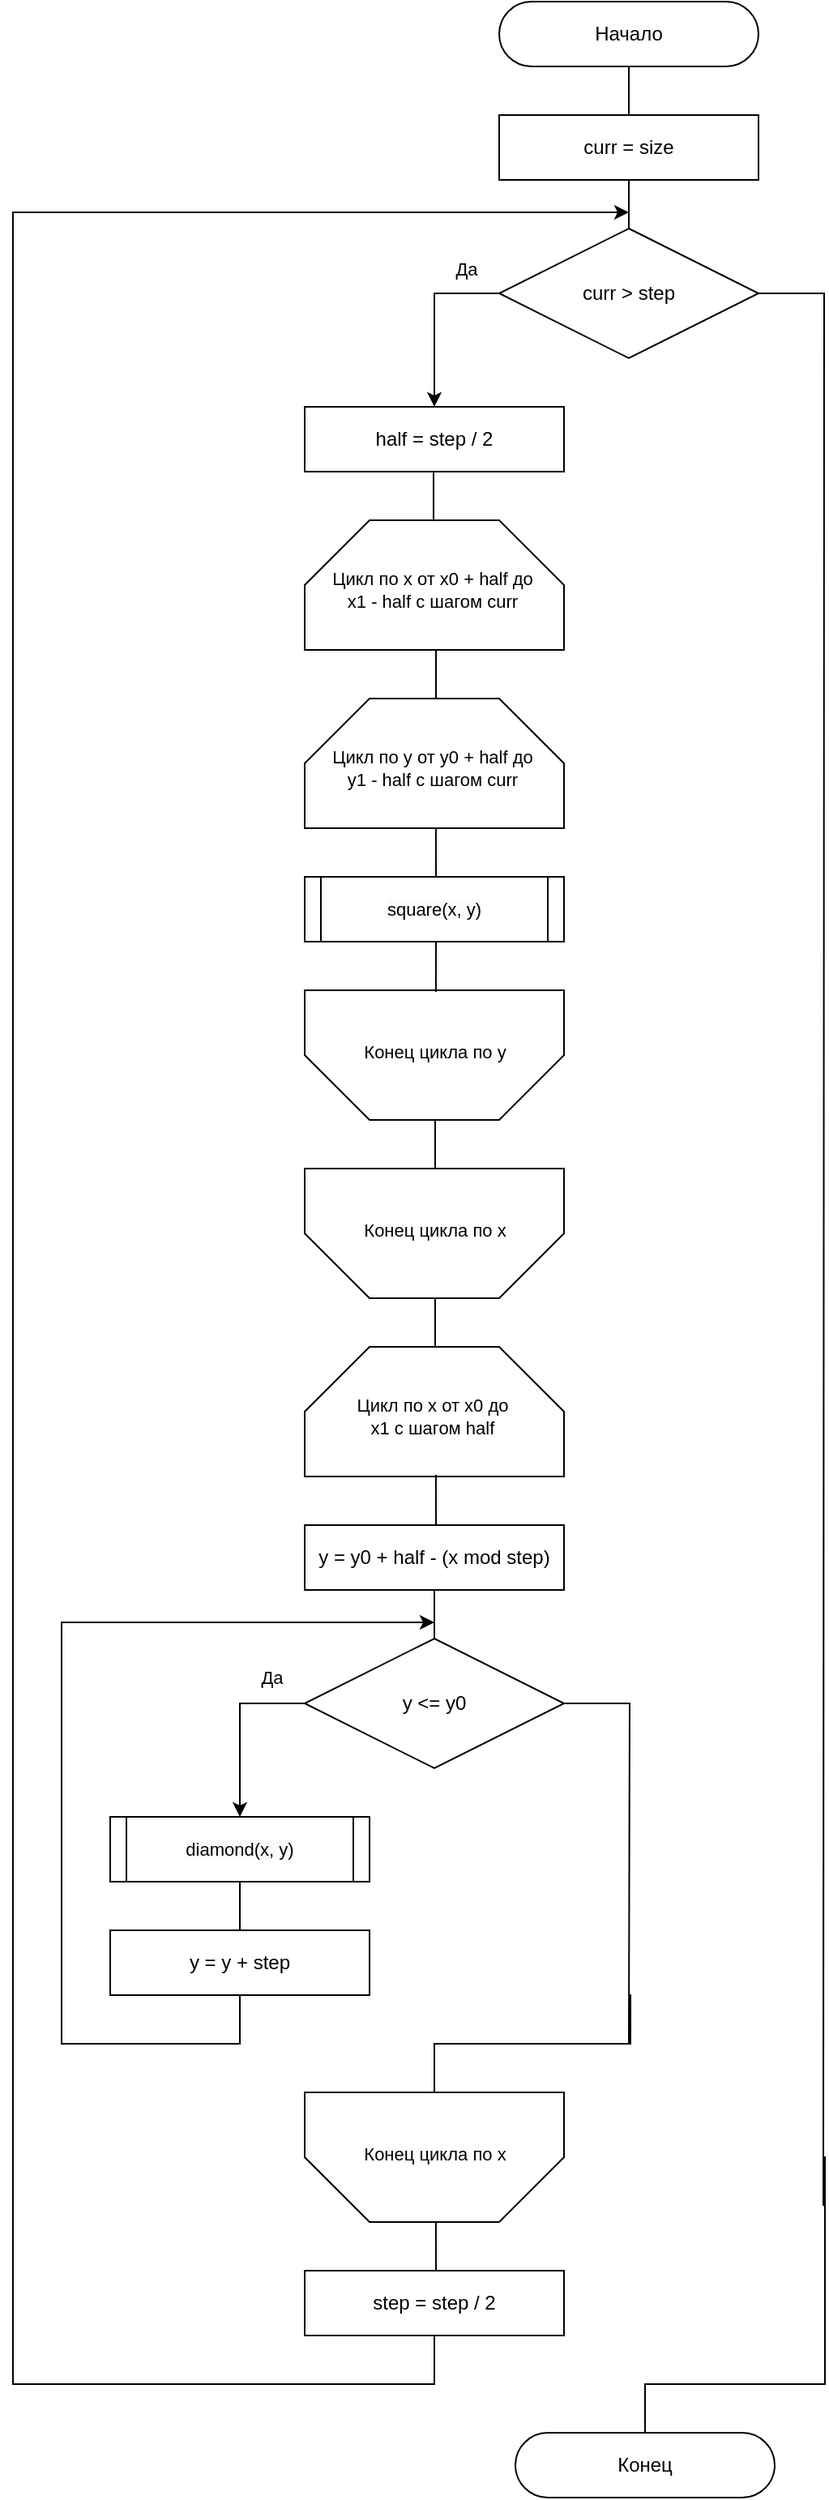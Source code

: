 <mxfile version="24.7.17">
  <diagram name="Page-1" id="9HjjmMsiKM4-cmNMrhcg">
    <mxGraphModel dx="1434" dy="838" grid="1" gridSize="10" guides="1" tooltips="1" connect="1" arrows="1" fold="1" page="1" pageScale="1" pageWidth="827" pageHeight="1169" math="0" shadow="0">
      <root>
        <mxCell id="0" />
        <mxCell id="1" parent="0" />
        <mxCell id="plSn52EabpdihZawdk0K-70" style="edgeStyle=orthogonalEdgeStyle;rounded=0;orthogonalLoop=1;jettySize=auto;html=1;exitX=0.5;exitY=1;exitDx=0;exitDy=0;entryX=0.5;entryY=0;entryDx=0;entryDy=0;endArrow=none;endFill=0;" edge="1" parent="1" source="T0bCQ4MfTpCTtOg3O5xz-1" target="plSn52EabpdihZawdk0K-1">
          <mxGeometry relative="1" as="geometry" />
        </mxCell>
        <mxCell id="T0bCQ4MfTpCTtOg3O5xz-1" value="Начало" style="rounded=1;whiteSpace=wrap;html=1;arcSize=50;" parent="1" vertex="1">
          <mxGeometry x="440" y="10" width="160" height="40" as="geometry" />
        </mxCell>
        <mxCell id="plSn52EabpdihZawdk0K-71" style="edgeStyle=orthogonalEdgeStyle;shape=connector;rounded=0;orthogonalLoop=1;jettySize=auto;html=1;exitX=0.5;exitY=1;exitDx=0;exitDy=0;entryX=0.5;entryY=0;entryDx=0;entryDy=0;strokeColor=default;align=center;verticalAlign=middle;fontFamily=Helvetica;fontSize=11;fontColor=default;labelBackgroundColor=default;endArrow=none;endFill=0;" edge="1" parent="1" source="plSn52EabpdihZawdk0K-1" target="plSn52EabpdihZawdk0K-2">
          <mxGeometry relative="1" as="geometry" />
        </mxCell>
        <mxCell id="plSn52EabpdihZawdk0K-1" value="curr = size" style="rounded=0;whiteSpace=wrap;html=1;" vertex="1" parent="1">
          <mxGeometry x="440" y="80" width="160" height="40" as="geometry" />
        </mxCell>
        <mxCell id="plSn52EabpdihZawdk0K-90" style="edgeStyle=orthogonalEdgeStyle;shape=connector;rounded=0;orthogonalLoop=1;jettySize=auto;html=1;exitX=0;exitY=0.5;exitDx=0;exitDy=0;entryX=0.5;entryY=0;entryDx=0;entryDy=0;strokeColor=default;align=center;verticalAlign=middle;fontFamily=Helvetica;fontSize=11;fontColor=default;labelBackgroundColor=default;endArrow=classic;" edge="1" parent="1" source="plSn52EabpdihZawdk0K-2" target="plSn52EabpdihZawdk0K-80">
          <mxGeometry relative="1" as="geometry" />
        </mxCell>
        <mxCell id="plSn52EabpdihZawdk0K-104" style="edgeStyle=orthogonalEdgeStyle;shape=connector;rounded=0;orthogonalLoop=1;jettySize=auto;html=1;exitX=1;exitY=0.5;exitDx=0;exitDy=0;strokeColor=default;align=center;verticalAlign=middle;fontFamily=Helvetica;fontSize=11;fontColor=default;labelBackgroundColor=default;endArrow=none;endFill=0;" edge="1" parent="1" source="plSn52EabpdihZawdk0K-2">
          <mxGeometry relative="1" as="geometry">
            <mxPoint x="640" y="1370" as="targetPoint" />
          </mxGeometry>
        </mxCell>
        <mxCell id="plSn52EabpdihZawdk0K-2" value="curr &amp;gt; step" style="rhombus;whiteSpace=wrap;html=1;" vertex="1" parent="1">
          <mxGeometry x="440" y="150" width="160" height="80" as="geometry" />
        </mxCell>
        <mxCell id="plSn52EabpdihZawdk0K-65" value="&lt;div style=&quot;font-size: 11px;&quot;&gt;Цикл по x от x0 + half до&amp;nbsp;&lt;/div&gt;&lt;div style=&quot;font-size: 11px;&quot;&gt;x1 - half с шагом curr&amp;nbsp;&lt;/div&gt;" style="verticalLabelPosition=middle;verticalAlign=middle;html=1;shape=mxgraph.basic.polygon;polyCoords=[[0.25,0],[0.75,0],[1,0.25],[1,0.5],[0.69,0.5],[0.25,0.5],[0,0.5],[0,0.25]];polyline=0;labelBackgroundColor=none;labelPosition=center;align=center;spacingTop=-75;spacing=2;fontSize=11;" vertex="1" parent="1">
          <mxGeometry x="320" y="330" width="160" height="160" as="geometry" />
        </mxCell>
        <mxCell id="plSn52EabpdihZawdk0K-68" value="Да" style="text;html=1;align=center;verticalAlign=middle;whiteSpace=wrap;rounded=0;fontFamily=Helvetica;fontSize=11;fontColor=default;labelBackgroundColor=none;" vertex="1" parent="1">
          <mxGeometry x="390" y="160" width="60" height="30" as="geometry" />
        </mxCell>
        <mxCell id="plSn52EabpdihZawdk0K-69" value="&lt;div style=&quot;font-size: 11px;&quot;&gt;Цикл по y от y0 + half до&amp;nbsp;&lt;/div&gt;&lt;div style=&quot;font-size: 11px;&quot;&gt;y1 - half с шагом curr&amp;nbsp;&lt;/div&gt;" style="verticalLabelPosition=middle;verticalAlign=middle;html=1;shape=mxgraph.basic.polygon;polyCoords=[[0.25,0],[0.75,0],[1,0.25],[1,0.5],[0.69,0.5],[0.25,0.5],[0,0.5],[0,0.25]];polyline=0;labelBackgroundColor=none;labelPosition=center;align=center;spacingTop=-75;spacing=2;fontSize=11;" vertex="1" parent="1">
          <mxGeometry x="320" y="440" width="160" height="160" as="geometry" />
        </mxCell>
        <mxCell id="plSn52EabpdihZawdk0K-72" style="edgeStyle=orthogonalEdgeStyle;rounded=0;orthogonalLoop=1;jettySize=auto;html=1;endArrow=none;endFill=0;" edge="1" parent="1">
          <mxGeometry relative="1" as="geometry">
            <mxPoint x="401" y="410" as="sourcePoint" />
            <mxPoint x="401" y="440" as="targetPoint" />
          </mxGeometry>
        </mxCell>
        <mxCell id="plSn52EabpdihZawdk0K-73" value="&lt;div&gt;&lt;span style=&quot;background-color: rgb(251, 251, 251);&quot;&gt;square(x, y)&lt;/span&gt;&lt;/div&gt;" style="shape=process;whiteSpace=wrap;html=1;backgroundOutline=1;fontFamily=Helvetica;fontSize=11;fontColor=default;labelBackgroundColor=default;size=0.062;" vertex="1" parent="1">
          <mxGeometry x="320" y="550" width="160" height="40" as="geometry" />
        </mxCell>
        <mxCell id="plSn52EabpdihZawdk0K-74" style="edgeStyle=orthogonalEdgeStyle;shape=connector;rounded=0;orthogonalLoop=1;jettySize=auto;html=1;exitX=0.5;exitY=0;exitDx=0;exitDy=0;entryX=0.506;entryY=0.5;entryDx=0;entryDy=0;entryPerimeter=0;strokeColor=default;align=center;verticalAlign=middle;fontFamily=Helvetica;fontSize=11;fontColor=default;labelBackgroundColor=default;endArrow=none;endFill=0;" edge="1" parent="1" source="plSn52EabpdihZawdk0K-73" target="plSn52EabpdihZawdk0K-69">
          <mxGeometry relative="1" as="geometry" />
        </mxCell>
        <mxCell id="plSn52EabpdihZawdk0K-75" value="Конец цикла по y" style="verticalLabelPosition=middle;verticalAlign=middle;html=1;shape=mxgraph.basic.polygon;polyCoords=[[0.25,0.5],[0.75,0.5],[1,0.5],[1,0.75],[0.75,1],[0.25,1],[0,0.75],[0,0.5]];polyline=0;fontFamily=Helvetica;fontSize=11;fontColor=default;labelBackgroundColor=default;labelPosition=center;align=center;spacingTop=75;" vertex="1" parent="1">
          <mxGeometry x="320" y="540" width="160" height="160" as="geometry" />
        </mxCell>
        <mxCell id="plSn52EabpdihZawdk0K-76" value="Конец цикла по x" style="verticalLabelPosition=middle;verticalAlign=middle;html=1;shape=mxgraph.basic.polygon;polyCoords=[[0.25,0.5],[0.75,0.5],[1,0.5],[1,0.75],[0.75,1],[0.25,1],[0,0.75],[0,0.5]];polyline=0;fontFamily=Helvetica;fontSize=11;fontColor=default;labelBackgroundColor=default;labelPosition=center;align=center;spacingTop=75;" vertex="1" parent="1">
          <mxGeometry x="320" y="650" width="160" height="160" as="geometry" />
        </mxCell>
        <mxCell id="plSn52EabpdihZawdk0K-77" style="edgeStyle=orthogonalEdgeStyle;shape=connector;rounded=0;orthogonalLoop=1;jettySize=auto;html=1;exitX=0.5;exitY=1;exitDx=0;exitDy=0;entryX=0.506;entryY=0.506;entryDx=0;entryDy=0;entryPerimeter=0;strokeColor=default;align=center;verticalAlign=middle;fontFamily=Helvetica;fontSize=11;fontColor=default;labelBackgroundColor=default;endArrow=none;endFill=0;" edge="1" parent="1" source="plSn52EabpdihZawdk0K-73" target="plSn52EabpdihZawdk0K-75">
          <mxGeometry relative="1" as="geometry" />
        </mxCell>
        <mxCell id="plSn52EabpdihZawdk0K-79" style="edgeStyle=orthogonalEdgeStyle;shape=connector;rounded=0;orthogonalLoop=1;jettySize=auto;html=1;exitX=0.5;exitY=0;exitDx=0;exitDy=0;entryX=0.506;entryY=0.5;entryDx=0;entryDy=0;entryPerimeter=0;strokeColor=default;align=center;verticalAlign=middle;fontFamily=Helvetica;fontSize=11;fontColor=default;labelBackgroundColor=default;endArrow=none;endFill=0;" edge="1" parent="1">
          <mxGeometry relative="1" as="geometry">
            <mxPoint x="399.5" y="730" as="sourcePoint" />
            <mxPoint x="400.5" y="700" as="targetPoint" />
          </mxGeometry>
        </mxCell>
        <mxCell id="plSn52EabpdihZawdk0K-80" value="half = step / 2" style="rounded=0;whiteSpace=wrap;html=1;" vertex="1" parent="1">
          <mxGeometry x="320" y="260" width="160" height="40" as="geometry" />
        </mxCell>
        <mxCell id="plSn52EabpdihZawdk0K-82" style="edgeStyle=orthogonalEdgeStyle;shape=connector;rounded=0;orthogonalLoop=1;jettySize=auto;html=1;exitX=0.5;exitY=1;exitDx=0;exitDy=0;entryX=0.5;entryY=0;entryDx=0;entryDy=0;strokeColor=default;align=center;verticalAlign=middle;fontFamily=Helvetica;fontSize=11;fontColor=default;labelBackgroundColor=default;endArrow=none;endFill=0;" edge="1" parent="1">
          <mxGeometry relative="1" as="geometry">
            <mxPoint x="399.5" y="300" as="sourcePoint" />
            <mxPoint x="399.5" y="330" as="targetPoint" />
          </mxGeometry>
        </mxCell>
        <mxCell id="plSn52EabpdihZawdk0K-83" value="&lt;div style=&quot;font-size: 11px;&quot;&gt;Цикл по x от x0 до&amp;nbsp;&lt;/div&gt;&lt;div style=&quot;font-size: 11px;&quot;&gt;x1 с шагом half&amp;nbsp;&lt;/div&gt;" style="verticalLabelPosition=middle;verticalAlign=middle;html=1;shape=mxgraph.basic.polygon;polyCoords=[[0.25,0],[0.75,0],[1,0.25],[1,0.5],[0.69,0.5],[0.25,0.5],[0,0.5],[0,0.25]];polyline=0;labelBackgroundColor=none;labelPosition=center;align=center;spacingTop=-75;spacing=2;fontSize=11;" vertex="1" parent="1">
          <mxGeometry x="320" y="840" width="160" height="160" as="geometry" />
        </mxCell>
        <mxCell id="plSn52EabpdihZawdk0K-84" style="edgeStyle=orthogonalEdgeStyle;shape=connector;rounded=0;orthogonalLoop=1;jettySize=auto;html=1;exitX=0.5;exitY=0;exitDx=0;exitDy=0;entryX=0.506;entryY=0.5;entryDx=0;entryDy=0;entryPerimeter=0;strokeColor=default;align=center;verticalAlign=middle;fontFamily=Helvetica;fontSize=11;fontColor=default;labelBackgroundColor=default;endArrow=none;endFill=0;" edge="1" parent="1">
          <mxGeometry relative="1" as="geometry">
            <mxPoint x="399.5" y="840" as="sourcePoint" />
            <mxPoint x="400.5" y="810" as="targetPoint" />
          </mxGeometry>
        </mxCell>
        <mxCell id="plSn52EabpdihZawdk0K-86" value="y = y0 + half - (x mod step)" style="rounded=0;whiteSpace=wrap;html=1;" vertex="1" parent="1">
          <mxGeometry x="320" y="950" width="160" height="40" as="geometry" />
        </mxCell>
        <mxCell id="plSn52EabpdihZawdk0K-87" style="edgeStyle=orthogonalEdgeStyle;shape=connector;rounded=0;orthogonalLoop=1;jettySize=auto;html=1;exitX=0.5;exitY=0;exitDx=0;exitDy=0;entryX=0.506;entryY=0.494;entryDx=0;entryDy=0;entryPerimeter=0;strokeColor=default;align=center;verticalAlign=middle;fontFamily=Helvetica;fontSize=11;fontColor=default;labelBackgroundColor=default;endArrow=none;endFill=0;" edge="1" parent="1" source="plSn52EabpdihZawdk0K-86" target="plSn52EabpdihZawdk0K-83">
          <mxGeometry relative="1" as="geometry" />
        </mxCell>
        <mxCell id="plSn52EabpdihZawdk0K-91" style="edgeStyle=orthogonalEdgeStyle;shape=connector;rounded=0;orthogonalLoop=1;jettySize=auto;html=1;exitX=0.5;exitY=0;exitDx=0;exitDy=0;entryX=0.5;entryY=1;entryDx=0;entryDy=0;strokeColor=default;align=center;verticalAlign=middle;fontFamily=Helvetica;fontSize=11;fontColor=default;labelBackgroundColor=default;endArrow=none;endFill=0;" edge="1" parent="1" source="plSn52EabpdihZawdk0K-88" target="plSn52EabpdihZawdk0K-86">
          <mxGeometry relative="1" as="geometry" />
        </mxCell>
        <mxCell id="plSn52EabpdihZawdk0K-94" style="edgeStyle=orthogonalEdgeStyle;shape=connector;rounded=0;orthogonalLoop=1;jettySize=auto;html=1;exitX=0;exitY=0.5;exitDx=0;exitDy=0;entryX=0.5;entryY=0;entryDx=0;entryDy=0;strokeColor=default;align=center;verticalAlign=middle;fontFamily=Helvetica;fontSize=11;fontColor=default;labelBackgroundColor=default;endArrow=classic;endFill=1;" edge="1" parent="1" source="plSn52EabpdihZawdk0K-88" target="plSn52EabpdihZawdk0K-93">
          <mxGeometry relative="1" as="geometry" />
        </mxCell>
        <mxCell id="plSn52EabpdihZawdk0K-99" style="edgeStyle=orthogonalEdgeStyle;shape=connector;rounded=0;orthogonalLoop=1;jettySize=auto;html=1;exitX=1;exitY=0.5;exitDx=0;exitDy=0;strokeColor=default;align=center;verticalAlign=middle;fontFamily=Helvetica;fontSize=11;fontColor=default;labelBackgroundColor=default;endArrow=none;endFill=0;" edge="1" parent="1" source="plSn52EabpdihZawdk0K-88">
          <mxGeometry relative="1" as="geometry">
            <mxPoint x="520" y="1270" as="targetPoint" />
          </mxGeometry>
        </mxCell>
        <mxCell id="plSn52EabpdihZawdk0K-88" value="y &amp;lt;= y0" style="rhombus;whiteSpace=wrap;html=1;" vertex="1" parent="1">
          <mxGeometry x="320" y="1020" width="160" height="80" as="geometry" />
        </mxCell>
        <mxCell id="plSn52EabpdihZawdk0K-97" style="edgeStyle=orthogonalEdgeStyle;shape=connector;rounded=0;orthogonalLoop=1;jettySize=auto;html=1;exitX=0.5;exitY=1;exitDx=0;exitDy=0;entryX=0.5;entryY=0;entryDx=0;entryDy=0;strokeColor=default;align=center;verticalAlign=middle;fontFamily=Helvetica;fontSize=11;fontColor=default;labelBackgroundColor=default;endArrow=none;endFill=0;" edge="1" parent="1" source="plSn52EabpdihZawdk0K-93" target="plSn52EabpdihZawdk0K-96">
          <mxGeometry relative="1" as="geometry" />
        </mxCell>
        <mxCell id="plSn52EabpdihZawdk0K-93" value="&lt;div&gt;&lt;span style=&quot;background-color: rgb(251, 251, 251);&quot;&gt;diamond(x, y)&lt;/span&gt;&lt;/div&gt;" style="shape=process;whiteSpace=wrap;html=1;backgroundOutline=1;fontFamily=Helvetica;fontSize=11;fontColor=default;labelBackgroundColor=default;size=0.062;" vertex="1" parent="1">
          <mxGeometry x="200" y="1130" width="160" height="40" as="geometry" />
        </mxCell>
        <mxCell id="plSn52EabpdihZawdk0K-95" value="Да" style="text;html=1;align=center;verticalAlign=middle;whiteSpace=wrap;rounded=0;fontFamily=Helvetica;fontSize=11;fontColor=default;labelBackgroundColor=none;" vertex="1" parent="1">
          <mxGeometry x="270" y="1029" width="60" height="30" as="geometry" />
        </mxCell>
        <mxCell id="plSn52EabpdihZawdk0K-98" style="edgeStyle=orthogonalEdgeStyle;shape=connector;rounded=0;orthogonalLoop=1;jettySize=auto;html=1;exitX=0.5;exitY=1;exitDx=0;exitDy=0;strokeColor=default;align=center;verticalAlign=middle;fontFamily=Helvetica;fontSize=11;fontColor=default;labelBackgroundColor=default;endArrow=classic;endFill=1;" edge="1" parent="1" source="plSn52EabpdihZawdk0K-96">
          <mxGeometry relative="1" as="geometry">
            <mxPoint x="400" y="1010" as="targetPoint" />
            <Array as="points">
              <mxPoint x="280" y="1270" />
              <mxPoint x="170" y="1270" />
              <mxPoint x="170" y="1010" />
            </Array>
          </mxGeometry>
        </mxCell>
        <mxCell id="plSn52EabpdihZawdk0K-96" value="y = y + step" style="rounded=0;whiteSpace=wrap;html=1;" vertex="1" parent="1">
          <mxGeometry x="200" y="1200" width="160" height="40" as="geometry" />
        </mxCell>
        <mxCell id="plSn52EabpdihZawdk0K-101" style="edgeStyle=orthogonalEdgeStyle;shape=connector;rounded=0;orthogonalLoop=1;jettySize=auto;html=1;exitX=0.5;exitY=0;exitDx=0;exitDy=0;strokeColor=default;align=center;verticalAlign=middle;fontFamily=Helvetica;fontSize=11;fontColor=default;labelBackgroundColor=default;endArrow=none;endFill=0;" edge="1" parent="1">
          <mxGeometry relative="1" as="geometry">
            <mxPoint x="520" y="1240" as="targetPoint" />
            <mxPoint x="400" y="1300" as="sourcePoint" />
            <Array as="points">
              <mxPoint x="400" y="1270" />
              <mxPoint x="521" y="1270" />
            </Array>
          </mxGeometry>
        </mxCell>
        <mxCell id="plSn52EabpdihZawdk0K-106" style="edgeStyle=orthogonalEdgeStyle;shape=connector;rounded=0;orthogonalLoop=1;jettySize=auto;html=1;exitX=0.5;exitY=0;exitDx=0;exitDy=0;strokeColor=default;align=center;verticalAlign=middle;fontFamily=Helvetica;fontSize=11;fontColor=default;labelBackgroundColor=default;endArrow=none;endFill=0;" edge="1" parent="1" source="plSn52EabpdihZawdk0K-105">
          <mxGeometry relative="1" as="geometry">
            <mxPoint x="640" y="1340" as="targetPoint" />
            <Array as="points">
              <mxPoint x="530" y="1480" />
              <mxPoint x="641" y="1480" />
            </Array>
          </mxGeometry>
        </mxCell>
        <mxCell id="plSn52EabpdihZawdk0K-105" value="Конец" style="rounded=1;whiteSpace=wrap;html=1;arcSize=50;" vertex="1" parent="1">
          <mxGeometry x="450" y="1510.0" width="160" height="40" as="geometry" />
        </mxCell>
        <mxCell id="plSn52EabpdihZawdk0K-112" value="Конец цикла по x" style="verticalLabelPosition=middle;verticalAlign=middle;html=1;shape=mxgraph.basic.polygon;polyCoords=[[0.25,0.5],[0.75,0.5],[1,0.5],[1,0.75],[0.75,1],[0.25,1],[0,0.75],[0,0.5]];polyline=0;fontFamily=Helvetica;fontSize=11;fontColor=default;labelBackgroundColor=default;labelPosition=center;align=center;spacingTop=75;" vertex="1" parent="1">
          <mxGeometry x="320" y="1220" width="160" height="160" as="geometry" />
        </mxCell>
        <mxCell id="plSn52EabpdihZawdk0K-114" style="edgeStyle=orthogonalEdgeStyle;shape=connector;rounded=0;orthogonalLoop=1;jettySize=auto;html=1;strokeColor=default;align=center;verticalAlign=middle;fontFamily=Helvetica;fontSize=11;fontColor=default;labelBackgroundColor=default;endArrow=none;endFill=0;entryX=0.5;entryY=1;entryDx=0;entryDy=0;startArrow=classic;startFill=1;" edge="1" parent="1" target="plSn52EabpdihZawdk0K-115">
          <mxGeometry relative="1" as="geometry">
            <mxPoint x="520" y="140" as="sourcePoint" />
            <mxPoint x="399" y="1460" as="targetPoint" />
            <Array as="points">
              <mxPoint x="140" y="140" />
              <mxPoint x="140" y="1480" />
              <mxPoint x="400" y="1480" />
            </Array>
          </mxGeometry>
        </mxCell>
        <mxCell id="plSn52EabpdihZawdk0K-115" value="step = step / 2" style="rounded=0;whiteSpace=wrap;html=1;" vertex="1" parent="1">
          <mxGeometry x="320" y="1410" width="160" height="40" as="geometry" />
        </mxCell>
        <mxCell id="plSn52EabpdihZawdk0K-116" style="edgeStyle=orthogonalEdgeStyle;shape=connector;rounded=0;orthogonalLoop=1;jettySize=auto;html=1;exitX=0.5;exitY=0;exitDx=0;exitDy=0;entryX=0.506;entryY=1;entryDx=0;entryDy=0;entryPerimeter=0;strokeColor=default;align=center;verticalAlign=middle;fontFamily=Helvetica;fontSize=11;fontColor=default;labelBackgroundColor=default;endArrow=none;endFill=0;" edge="1" parent="1" source="plSn52EabpdihZawdk0K-115" target="plSn52EabpdihZawdk0K-112">
          <mxGeometry relative="1" as="geometry" />
        </mxCell>
      </root>
    </mxGraphModel>
  </diagram>
</mxfile>
